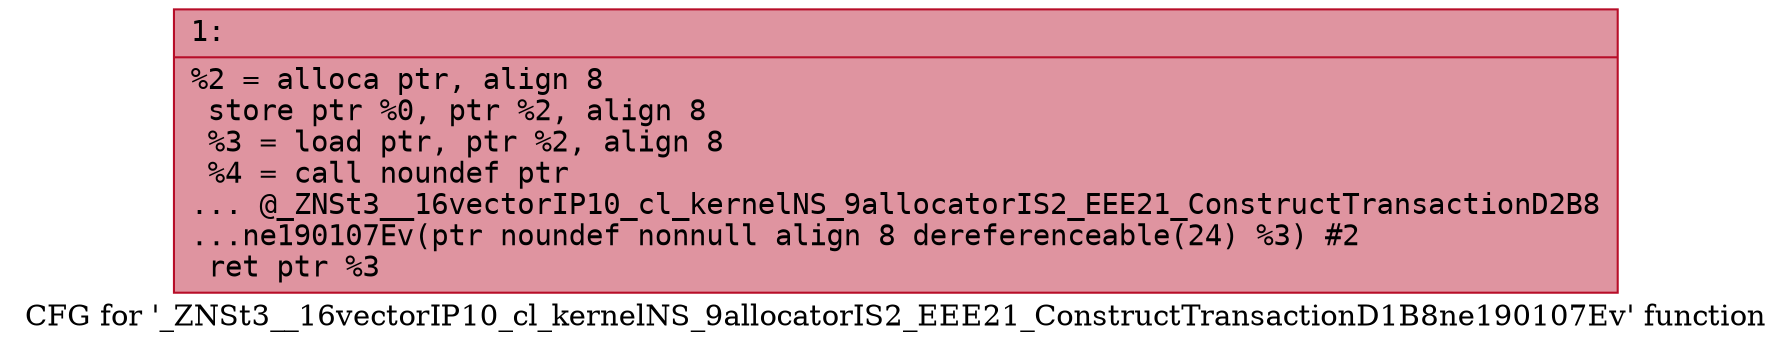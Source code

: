 digraph "CFG for '_ZNSt3__16vectorIP10_cl_kernelNS_9allocatorIS2_EEE21_ConstructTransactionD1B8ne190107Ev' function" {
	label="CFG for '_ZNSt3__16vectorIP10_cl_kernelNS_9allocatorIS2_EEE21_ConstructTransactionD1B8ne190107Ev' function";

	Node0x6000005c01e0 [shape=record,color="#b70d28ff", style=filled, fillcolor="#b70d2870" fontname="Courier",label="{1:\l|  %2 = alloca ptr, align 8\l  store ptr %0, ptr %2, align 8\l  %3 = load ptr, ptr %2, align 8\l  %4 = call noundef ptr\l... @_ZNSt3__16vectorIP10_cl_kernelNS_9allocatorIS2_EEE21_ConstructTransactionD2B8\l...ne190107Ev(ptr noundef nonnull align 8 dereferenceable(24) %3) #2\l  ret ptr %3\l}"];
}
